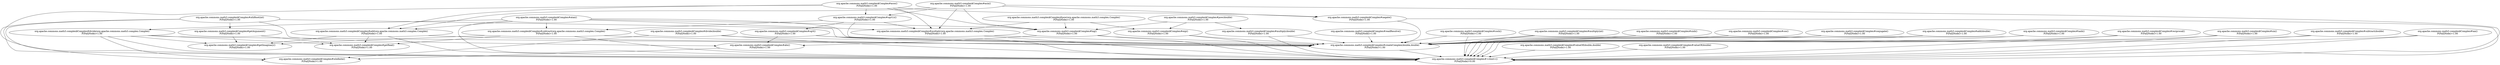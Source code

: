 digraph G {
  "org.apache.commons.math3.complex$Complex#asin()" [label="org.apache.commons.math3.complex$Complex#asin()\nP(Fail|Node)=1.00"];
  "org.apache.commons.math3.complex$Complex#log()" [label="org.apache.commons.math3.complex$Complex#log()\nP(Fail|Node)=1.00"];
  "org.apache.commons.math3.complex$Complex#<clinit>()" [label="org.apache.commons.math3.complex$Complex#<clinit>()\nP(Fail|Node)=0.00"];
  "org.apache.commons.math3.complex$Complex#add(org.apache.commons.math3.complex.Complex)" [label="org.apache.commons.math3.complex$Complex#add(org.apache.commons.math3.complex.Complex)\nP(Fail|Node)=1.00"];
  "org.apache.commons.math3.complex$Complex#sqrt1z()" [label="org.apache.commons.math3.complex$Complex#sqrt1z()\nP(Fail|Node)=1.00"];
  "org.apache.commons.math3.complex$Complex#multiply(org.apache.commons.math3.complex.Complex)" [label="org.apache.commons.math3.complex$Complex#multiply(org.apache.commons.math3.complex.Complex)\nP(Fail|Node)=1.00"];
  "org.apache.commons.math3.complex$Complex#negate()" [label="org.apache.commons.math3.complex$Complex#negate()\nP(Fail|Node)=1.00"];
  "org.apache.commons.math3.complex$Complex#createComplex(double,double)" [label="org.apache.commons.math3.complex$Complex#createComplex(double,double)\nP(Fail|Node)=1.00"];
  "org.apache.commons.math3.complex$Complex#abs()" [label="org.apache.commons.math3.complex$Complex#abs()\nP(Fail|Node)=1.00"];
  "org.apache.commons.math3.complex$Complex#atan()" [label="org.apache.commons.math3.complex$Complex#atan()\nP(Fail|Node)=1.00"];
  "org.apache.commons.math3.complex$Complex#divide(org.apache.commons.math3.complex.Complex)" [label="org.apache.commons.math3.complex$Complex#divide(org.apache.commons.math3.complex.Complex)\nP(Fail|Node)=1.00"];
  "org.apache.commons.math3.complex$Complex#subtract(org.apache.commons.math3.complex.Complex)" [label="org.apache.commons.math3.complex$Complex#subtract(org.apache.commons.math3.complex.Complex)\nP(Fail|Node)=1.00"];
  "org.apache.commons.math3.complex$Complex#getReal()" [label="org.apache.commons.math3.complex$Complex#getReal()\nP(Fail|Node)=1.00"];
  "org.apache.commons.math3.complex$Complex#getImaginary()" [label="org.apache.commons.math3.complex$Complex#getImaginary()\nP(Fail|Node)=1.00"];
  "org.apache.commons.math3.complex$Complex#isInfinite()" [label="org.apache.commons.math3.complex$Complex#isInfinite()\nP(Fail|Node)=1.00"];
  "org.apache.commons.math3.complex$Complex#acos()" [label="org.apache.commons.math3.complex$Complex#acos()\nP(Fail|Node)=1.00"];
  "org.apache.commons.math3.complex$Complex#sqrt()" [label="org.apache.commons.math3.complex$Complex#sqrt()\nP(Fail|Node)=1.00"];
  "org.apache.commons.math3.complex$Complex#cosh()" [label="org.apache.commons.math3.complex$Complex#cosh()\nP(Fail|Node)=1.00"];
  "org.apache.commons.math3.complex$Complex#multiply(int)" [label="org.apache.commons.math3.complex$Complex#multiply(int)\nP(Fail|Node)=1.00"];
  "org.apache.commons.math3.complex$Complex#sinh()" [label="org.apache.commons.math3.complex$Complex#sinh()\nP(Fail|Node)=1.00"];
  "org.apache.commons.math3.complex$Complex#getArgument()" [label="org.apache.commons.math3.complex$Complex#getArgument()\nP(Fail|Node)=1.00"];
  "org.apache.commons.math3.complex$Complex#exp()" [label="org.apache.commons.math3.complex$Complex#exp()\nP(Fail|Node)=1.00"];
  "org.apache.commons.math3.complex$Complex#cos()" [label="org.apache.commons.math3.complex$Complex#cos()\nP(Fail|Node)=1.00"];
  "org.apache.commons.math3.complex$Complex#nthRoot(int)" [label="org.apache.commons.math3.complex$Complex#nthRoot(int)\nP(Fail|Node)=1.00"];
  "org.apache.commons.math3.complex$Complex#conjugate()" [label="org.apache.commons.math3.complex$Complex#conjugate()\nP(Fail|Node)=1.00"];
  "org.apache.commons.math3.complex$Complex#add(double)" [label="org.apache.commons.math3.complex$Complex#add(double)\nP(Fail|Node)=1.00"];
  "org.apache.commons.math3.complex$Complex#multiply(double)" [label="org.apache.commons.math3.complex$Complex#multiply(double)\nP(Fail|Node)=1.00"];
  "org.apache.commons.math3.complex$Complex#tanh()" [label="org.apache.commons.math3.complex$Complex#tanh()\nP(Fail|Node)=1.00"];
  "org.apache.commons.math3.complex$Complex#reciprocal()" [label="org.apache.commons.math3.complex$Complex#reciprocal()\nP(Fail|Node)=1.00"];
  "org.apache.commons.math3.complex$Complex#sin()" [label="org.apache.commons.math3.complex$Complex#sin()\nP(Fail|Node)=1.00"];
  "org.apache.commons.math3.complex$Complex#pow(org.apache.commons.math3.complex.Complex)" [label="org.apache.commons.math3.complex$Complex#pow(org.apache.commons.math3.complex.Complex)\nP(Fail|Node)=1.00"];
  "org.apache.commons.math3.complex$Complex#pow(double)" [label="org.apache.commons.math3.complex$Complex#pow(double)\nP(Fail|Node)=1.00"];
  "org.apache.commons.math3.complex$Complex#divide(double)" [label="org.apache.commons.math3.complex$Complex#divide(double)\nP(Fail|Node)=1.00"];
  "org.apache.commons.math3.complex$Complex#subtract(double)" [label="org.apache.commons.math3.complex$Complex#subtract(double)\nP(Fail|Node)=1.00"];
  "org.apache.commons.math3.complex$Complex#readResolve()" [label="org.apache.commons.math3.complex$Complex#readResolve()\nP(Fail|Node)=1.00"];
  "org.apache.commons.math3.complex$Complex#tan()" [label="org.apache.commons.math3.complex$Complex#tan()\nP(Fail|Node)=1.00"];
  "org.apache.commons.math3.complex$Complex#valueOf(double,double)" [label="org.apache.commons.math3.complex$Complex#valueOf(double,double)\nP(Fail|Node)=1.00"];
  "org.apache.commons.math3.complex$Complex#valueOf(double)" [label="org.apache.commons.math3.complex$Complex#valueOf(double)\nP(Fail|Node)=1.00"];
  "org.apache.commons.math3.complex$Complex#asin()" -> "org.apache.commons.math3.complex$Complex#log()";
  "org.apache.commons.math3.complex$Complex#asin()" -> "org.apache.commons.math3.complex$Complex#<clinit>()";
  "org.apache.commons.math3.complex$Complex#asin()" -> "org.apache.commons.math3.complex$Complex#add(org.apache.commons.math3.complex.Complex)";
  "org.apache.commons.math3.complex$Complex#asin()" -> "org.apache.commons.math3.complex$Complex#sqrt1z()";
  "org.apache.commons.math3.complex$Complex#asin()" -> "org.apache.commons.math3.complex$Complex#multiply(org.apache.commons.math3.complex.Complex)";
  "org.apache.commons.math3.complex$Complex#asin()" -> "org.apache.commons.math3.complex$Complex#negate()";
  "org.apache.commons.math3.complex$Complex#log()" -> "org.apache.commons.math3.complex$Complex#<clinit>()";
  "org.apache.commons.math3.complex$Complex#log()" -> "org.apache.commons.math3.complex$Complex#createComplex(double,double)";
  "org.apache.commons.math3.complex$Complex#log()" -> "org.apache.commons.math3.complex$Complex#abs()";
  "org.apache.commons.math3.complex$Complex#add(org.apache.commons.math3.complex.Complex)" -> "org.apache.commons.math3.complex$Complex#createComplex(double,double)";
  "org.apache.commons.math3.complex$Complex#add(org.apache.commons.math3.complex.Complex)" -> "org.apache.commons.math3.complex$Complex#getImaginary()";
  "org.apache.commons.math3.complex$Complex#add(org.apache.commons.math3.complex.Complex)" -> "org.apache.commons.math3.complex$Complex#<clinit>()";
  "org.apache.commons.math3.complex$Complex#add(org.apache.commons.math3.complex.Complex)" -> "org.apache.commons.math3.complex$Complex#getReal()";
  "org.apache.commons.math3.complex$Complex#sqrt1z()" -> "org.apache.commons.math3.complex$Complex#multiply(org.apache.commons.math3.complex.Complex)";
  "org.apache.commons.math3.complex$Complex#sqrt1z()" -> "org.apache.commons.math3.complex$Complex#sqrt()";
  "org.apache.commons.math3.complex$Complex#sqrt1z()" -> "org.apache.commons.math3.complex$Complex#subtract(org.apache.commons.math3.complex.Complex)";
  "org.apache.commons.math3.complex$Complex#sqrt1z()" -> "org.apache.commons.math3.complex$Complex#createComplex(double,double)";
  "org.apache.commons.math3.complex$Complex#multiply(org.apache.commons.math3.complex.Complex)" -> "org.apache.commons.math3.complex$Complex#<clinit>()";
  "org.apache.commons.math3.complex$Complex#multiply(org.apache.commons.math3.complex.Complex)" -> "org.apache.commons.math3.complex$Complex#createComplex(double,double)";
  "org.apache.commons.math3.complex$Complex#negate()" -> "org.apache.commons.math3.complex$Complex#<clinit>()";
  "org.apache.commons.math3.complex$Complex#negate()" -> "org.apache.commons.math3.complex$Complex#createComplex(double,double)";
  "org.apache.commons.math3.complex$Complex#createComplex(double,double)" -> "org.apache.commons.math3.complex$Complex#<clinit>()";
  "org.apache.commons.math3.complex$Complex#abs()" -> "org.apache.commons.math3.complex$Complex#isInfinite()";
  "org.apache.commons.math3.complex$Complex#atan()" -> "org.apache.commons.math3.complex$Complex#divide(org.apache.commons.math3.complex.Complex)";
  "org.apache.commons.math3.complex$Complex#atan()" -> "org.apache.commons.math3.complex$Complex#add(org.apache.commons.math3.complex.Complex)";
  "org.apache.commons.math3.complex$Complex#atan()" -> "org.apache.commons.math3.complex$Complex#subtract(org.apache.commons.math3.complex.Complex)";
  "org.apache.commons.math3.complex$Complex#atan()" -> "org.apache.commons.math3.complex$Complex#<clinit>()";
  "org.apache.commons.math3.complex$Complex#atan()" -> "org.apache.commons.math3.complex$Complex#log()";
  "org.apache.commons.math3.complex$Complex#atan()" -> "org.apache.commons.math3.complex$Complex#multiply(org.apache.commons.math3.complex.Complex)";
  "org.apache.commons.math3.complex$Complex#atan()" -> "org.apache.commons.math3.complex$Complex#createComplex(double,double)";
  "org.apache.commons.math3.complex$Complex#divide(org.apache.commons.math3.complex.Complex)" -> "org.apache.commons.math3.complex$Complex#<clinit>()";
  "org.apache.commons.math3.complex$Complex#divide(org.apache.commons.math3.complex.Complex)" -> "org.apache.commons.math3.complex$Complex#createComplex(double,double)";
  "org.apache.commons.math3.complex$Complex#divide(org.apache.commons.math3.complex.Complex)" -> "org.apache.commons.math3.complex$Complex#getReal()";
  "org.apache.commons.math3.complex$Complex#divide(org.apache.commons.math3.complex.Complex)" -> "org.apache.commons.math3.complex$Complex#getImaginary()";
  "org.apache.commons.math3.complex$Complex#divide(org.apache.commons.math3.complex.Complex)" -> "org.apache.commons.math3.complex$Complex#isInfinite()";
  "org.apache.commons.math3.complex$Complex#subtract(org.apache.commons.math3.complex.Complex)" -> "org.apache.commons.math3.complex$Complex#createComplex(double,double)";
  "org.apache.commons.math3.complex$Complex#subtract(org.apache.commons.math3.complex.Complex)" -> "org.apache.commons.math3.complex$Complex#getImaginary()";
  "org.apache.commons.math3.complex$Complex#subtract(org.apache.commons.math3.complex.Complex)" -> "org.apache.commons.math3.complex$Complex#<clinit>()";
  "org.apache.commons.math3.complex$Complex#subtract(org.apache.commons.math3.complex.Complex)" -> "org.apache.commons.math3.complex$Complex#getReal()";
  "org.apache.commons.math3.complex$Complex#acos()" -> "org.apache.commons.math3.complex$Complex#sqrt1z()";
  "org.apache.commons.math3.complex$Complex#acos()" -> "org.apache.commons.math3.complex$Complex#add(org.apache.commons.math3.complex.Complex)";
  "org.apache.commons.math3.complex$Complex#acos()" -> "org.apache.commons.math3.complex$Complex#multiply(org.apache.commons.math3.complex.Complex)";
  "org.apache.commons.math3.complex$Complex#acos()" -> "org.apache.commons.math3.complex$Complex#<clinit>()";
  "org.apache.commons.math3.complex$Complex#acos()" -> "org.apache.commons.math3.complex$Complex#negate()";
  "org.apache.commons.math3.complex$Complex#acos()" -> "org.apache.commons.math3.complex$Complex#log()";
  "org.apache.commons.math3.complex$Complex#sqrt()" -> "org.apache.commons.math3.complex$Complex#createComplex(double,double)";
  "org.apache.commons.math3.complex$Complex#sqrt()" -> "org.apache.commons.math3.complex$Complex#<clinit>()";
  "org.apache.commons.math3.complex$Complex#sqrt()" -> "org.apache.commons.math3.complex$Complex#abs()";
  "org.apache.commons.math3.complex$Complex#cosh()" -> "org.apache.commons.math3.complex$Complex#<clinit>()";
  "org.apache.commons.math3.complex$Complex#cosh()" -> "org.apache.commons.math3.complex$Complex#createComplex(double,double)";
  "org.apache.commons.math3.complex$Complex#multiply(int)" -> "org.apache.commons.math3.complex$Complex#<clinit>()";
  "org.apache.commons.math3.complex$Complex#multiply(int)" -> "org.apache.commons.math3.complex$Complex#createComplex(double,double)";
  "org.apache.commons.math3.complex$Complex#sinh()" -> "org.apache.commons.math3.complex$Complex#createComplex(double,double)";
  "org.apache.commons.math3.complex$Complex#sinh()" -> "org.apache.commons.math3.complex$Complex#<clinit>()";
  "org.apache.commons.math3.complex$Complex#getArgument()" -> "org.apache.commons.math3.complex$Complex#getImaginary()";
  "org.apache.commons.math3.complex$Complex#getArgument()" -> "org.apache.commons.math3.complex$Complex#getReal()";
  "org.apache.commons.math3.complex$Complex#exp()" -> "org.apache.commons.math3.complex$Complex#<clinit>()";
  "org.apache.commons.math3.complex$Complex#exp()" -> "org.apache.commons.math3.complex$Complex#createComplex(double,double)";
  "org.apache.commons.math3.complex$Complex#cos()" -> "org.apache.commons.math3.complex$Complex#createComplex(double,double)";
  "org.apache.commons.math3.complex$Complex#cos()" -> "org.apache.commons.math3.complex$Complex#<clinit>()";
  "org.apache.commons.math3.complex$Complex#nthRoot(int)" -> "org.apache.commons.math3.complex$Complex#getArgument()";
  "org.apache.commons.math3.complex$Complex#nthRoot(int)" -> "org.apache.commons.math3.complex$Complex#isInfinite()";
  "org.apache.commons.math3.complex$Complex#nthRoot(int)" -> "org.apache.commons.math3.complex$Complex#createComplex(double,double)";
  "org.apache.commons.math3.complex$Complex#nthRoot(int)" -> "org.apache.commons.math3.complex$Complex#abs()";
  "org.apache.commons.math3.complex$Complex#nthRoot(int)" -> "org.apache.commons.math3.complex$Complex#<clinit>()";
  "org.apache.commons.math3.complex$Complex#conjugate()" -> "org.apache.commons.math3.complex$Complex#createComplex(double,double)";
  "org.apache.commons.math3.complex$Complex#conjugate()" -> "org.apache.commons.math3.complex$Complex#<clinit>()";
  "org.apache.commons.math3.complex$Complex#add(double)" -> "org.apache.commons.math3.complex$Complex#<clinit>()";
  "org.apache.commons.math3.complex$Complex#add(double)" -> "org.apache.commons.math3.complex$Complex#createComplex(double,double)";
  "org.apache.commons.math3.complex$Complex#multiply(double)" -> "org.apache.commons.math3.complex$Complex#createComplex(double,double)";
  "org.apache.commons.math3.complex$Complex#multiply(double)" -> "org.apache.commons.math3.complex$Complex#<clinit>()";
  "org.apache.commons.math3.complex$Complex#tanh()" -> "org.apache.commons.math3.complex$Complex#<clinit>()";
  "org.apache.commons.math3.complex$Complex#tanh()" -> "org.apache.commons.math3.complex$Complex#createComplex(double,double)";
  "org.apache.commons.math3.complex$Complex#reciprocal()" -> "org.apache.commons.math3.complex$Complex#<clinit>()";
  "org.apache.commons.math3.complex$Complex#reciprocal()" -> "org.apache.commons.math3.complex$Complex#createComplex(double,double)";
  "org.apache.commons.math3.complex$Complex#sin()" -> "org.apache.commons.math3.complex$Complex#createComplex(double,double)";
  "org.apache.commons.math3.complex$Complex#sin()" -> "org.apache.commons.math3.complex$Complex#<clinit>()";
  "org.apache.commons.math3.complex$Complex#pow(org.apache.commons.math3.complex.Complex)" -> "org.apache.commons.math3.complex$Complex#exp()";
  "org.apache.commons.math3.complex$Complex#pow(org.apache.commons.math3.complex.Complex)" -> "org.apache.commons.math3.complex$Complex#log()";
  "org.apache.commons.math3.complex$Complex#pow(org.apache.commons.math3.complex.Complex)" -> "org.apache.commons.math3.complex$Complex#multiply(org.apache.commons.math3.complex.Complex)";
  "org.apache.commons.math3.complex$Complex#pow(double)" -> "org.apache.commons.math3.complex$Complex#exp()";
  "org.apache.commons.math3.complex$Complex#pow(double)" -> "org.apache.commons.math3.complex$Complex#multiply(double)";
  "org.apache.commons.math3.complex$Complex#pow(double)" -> "org.apache.commons.math3.complex$Complex#log()";
  "org.apache.commons.math3.complex$Complex#divide(double)" -> "org.apache.commons.math3.complex$Complex#<clinit>()";
  "org.apache.commons.math3.complex$Complex#divide(double)" -> "org.apache.commons.math3.complex$Complex#createComplex(double,double)";
  "org.apache.commons.math3.complex$Complex#divide(double)" -> "org.apache.commons.math3.complex$Complex#isInfinite()";
  "org.apache.commons.math3.complex$Complex#subtract(double)" -> "org.apache.commons.math3.complex$Complex#<clinit>()";
  "org.apache.commons.math3.complex$Complex#subtract(double)" -> "org.apache.commons.math3.complex$Complex#createComplex(double,double)";
  "org.apache.commons.math3.complex$Complex#readResolve()" -> "org.apache.commons.math3.complex$Complex#createComplex(double,double)";
  "org.apache.commons.math3.complex$Complex#tan()" -> "org.apache.commons.math3.complex$Complex#<clinit>()";
  "org.apache.commons.math3.complex$Complex#tan()" -> "org.apache.commons.math3.complex$Complex#createComplex(double,double)";
  "org.apache.commons.math3.complex$Complex#valueOf(double,double)" -> "org.apache.commons.math3.complex$Complex#<clinit>()";
  "org.apache.commons.math3.complex$Complex#valueOf(double)" -> "org.apache.commons.math3.complex$Complex#<clinit>()";
}
